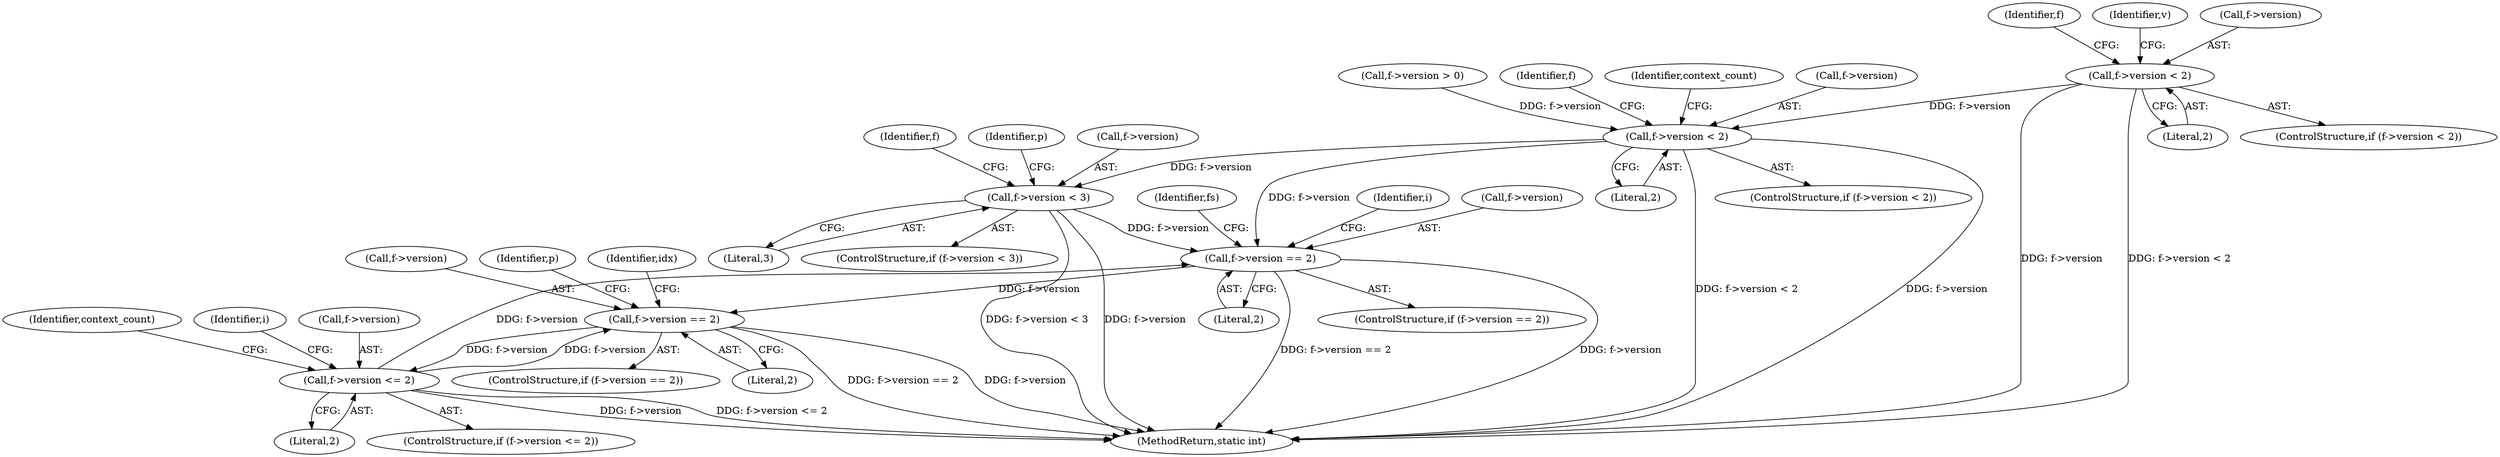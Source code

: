 digraph "0_FFmpeg_547d690d676064069d44703a1917e0dab7e33445@pointer" {
"1000129" [label="(Call,f->version < 2)"];
"1000830" [label="(Call,f->version < 2)"];
"1000858" [label="(Call,f->version < 3)"];
"1001005" [label="(Call,f->version == 2)"];
"1001192" [label="(Call,f->version == 2)"];
"1001261" [label="(Call,f->version <= 2)"];
"1000857" [label="(ControlStructure,if (f->version < 3))"];
"1000128" [label="(ControlStructure,if (f->version < 2))"];
"1001265" [label="(Literal,2)"];
"1000220" [label="(Call,f->version > 0)"];
"1001005" [label="(Call,f->version == 2)"];
"1001004" [label="(ControlStructure,if (f->version == 2))"];
"1000866" [label="(Identifier,f)"];
"1001200" [label="(Identifier,idx)"];
"1000860" [label="(Identifier,f)"];
"1001193" [label="(Call,f->version)"];
"1000834" [label="(Literal,2)"];
"1001009" [label="(Literal,2)"];
"1001192" [label="(Call,f->version == 2)"];
"1000837" [label="(Identifier,context_count)"];
"1001295" [label="(MethodReturn,static int)"];
"1000327" [label="(Identifier,f)"];
"1001013" [label="(Identifier,fs)"];
"1001191" [label="(ControlStructure,if (f->version == 2))"];
"1001173" [label="(Identifier,i)"];
"1001251" [label="(Identifier,p)"];
"1000829" [label="(ControlStructure,if (f->version < 2))"];
"1000858" [label="(Call,f->version < 3)"];
"1000830" [label="(Call,f->version < 2)"];
"1001196" [label="(Literal,2)"];
"1001181" [label="(Identifier,i)"];
"1001261" [label="(Call,f->version <= 2)"];
"1001262" [label="(Call,f->version)"];
"1001260" [label="(ControlStructure,if (f->version <= 2))"];
"1000831" [label="(Call,f->version)"];
"1001006" [label="(Call,f->version)"];
"1000141" [label="(Identifier,v)"];
"1000876" [label="(Identifier,p)"];
"1000133" [label="(Literal,2)"];
"1000130" [label="(Call,f->version)"];
"1000129" [label="(Call,f->version < 2)"];
"1000859" [label="(Call,f->version)"];
"1001269" [label="(Identifier,context_count)"];
"1000862" [label="(Literal,3)"];
"1000129" -> "1000128"  [label="AST: "];
"1000129" -> "1000133"  [label="CFG: "];
"1000130" -> "1000129"  [label="AST: "];
"1000133" -> "1000129"  [label="AST: "];
"1000141" -> "1000129"  [label="CFG: "];
"1000327" -> "1000129"  [label="CFG: "];
"1000129" -> "1001295"  [label="DDG: f->version"];
"1000129" -> "1001295"  [label="DDG: f->version < 2"];
"1000129" -> "1000830"  [label="DDG: f->version"];
"1000830" -> "1000829"  [label="AST: "];
"1000830" -> "1000834"  [label="CFG: "];
"1000831" -> "1000830"  [label="AST: "];
"1000834" -> "1000830"  [label="AST: "];
"1000837" -> "1000830"  [label="CFG: "];
"1000860" -> "1000830"  [label="CFG: "];
"1000830" -> "1001295"  [label="DDG: f->version < 2"];
"1000830" -> "1001295"  [label="DDG: f->version"];
"1000220" -> "1000830"  [label="DDG: f->version"];
"1000830" -> "1000858"  [label="DDG: f->version"];
"1000830" -> "1001005"  [label="DDG: f->version"];
"1000858" -> "1000857"  [label="AST: "];
"1000858" -> "1000862"  [label="CFG: "];
"1000859" -> "1000858"  [label="AST: "];
"1000862" -> "1000858"  [label="AST: "];
"1000866" -> "1000858"  [label="CFG: "];
"1000876" -> "1000858"  [label="CFG: "];
"1000858" -> "1001295"  [label="DDG: f->version < 3"];
"1000858" -> "1001295"  [label="DDG: f->version"];
"1000858" -> "1001005"  [label="DDG: f->version"];
"1001005" -> "1001004"  [label="AST: "];
"1001005" -> "1001009"  [label="CFG: "];
"1001006" -> "1001005"  [label="AST: "];
"1001009" -> "1001005"  [label="AST: "];
"1001013" -> "1001005"  [label="CFG: "];
"1001173" -> "1001005"  [label="CFG: "];
"1001005" -> "1001295"  [label="DDG: f->version == 2"];
"1001005" -> "1001295"  [label="DDG: f->version"];
"1001261" -> "1001005"  [label="DDG: f->version"];
"1001005" -> "1001192"  [label="DDG: f->version"];
"1001192" -> "1001191"  [label="AST: "];
"1001192" -> "1001196"  [label="CFG: "];
"1001193" -> "1001192"  [label="AST: "];
"1001196" -> "1001192"  [label="AST: "];
"1001200" -> "1001192"  [label="CFG: "];
"1001251" -> "1001192"  [label="CFG: "];
"1001192" -> "1001295"  [label="DDG: f->version == 2"];
"1001192" -> "1001295"  [label="DDG: f->version"];
"1001261" -> "1001192"  [label="DDG: f->version"];
"1001192" -> "1001261"  [label="DDG: f->version"];
"1001261" -> "1001260"  [label="AST: "];
"1001261" -> "1001265"  [label="CFG: "];
"1001262" -> "1001261"  [label="AST: "];
"1001265" -> "1001261"  [label="AST: "];
"1001269" -> "1001261"  [label="CFG: "];
"1001181" -> "1001261"  [label="CFG: "];
"1001261" -> "1001295"  [label="DDG: f->version"];
"1001261" -> "1001295"  [label="DDG: f->version <= 2"];
}
